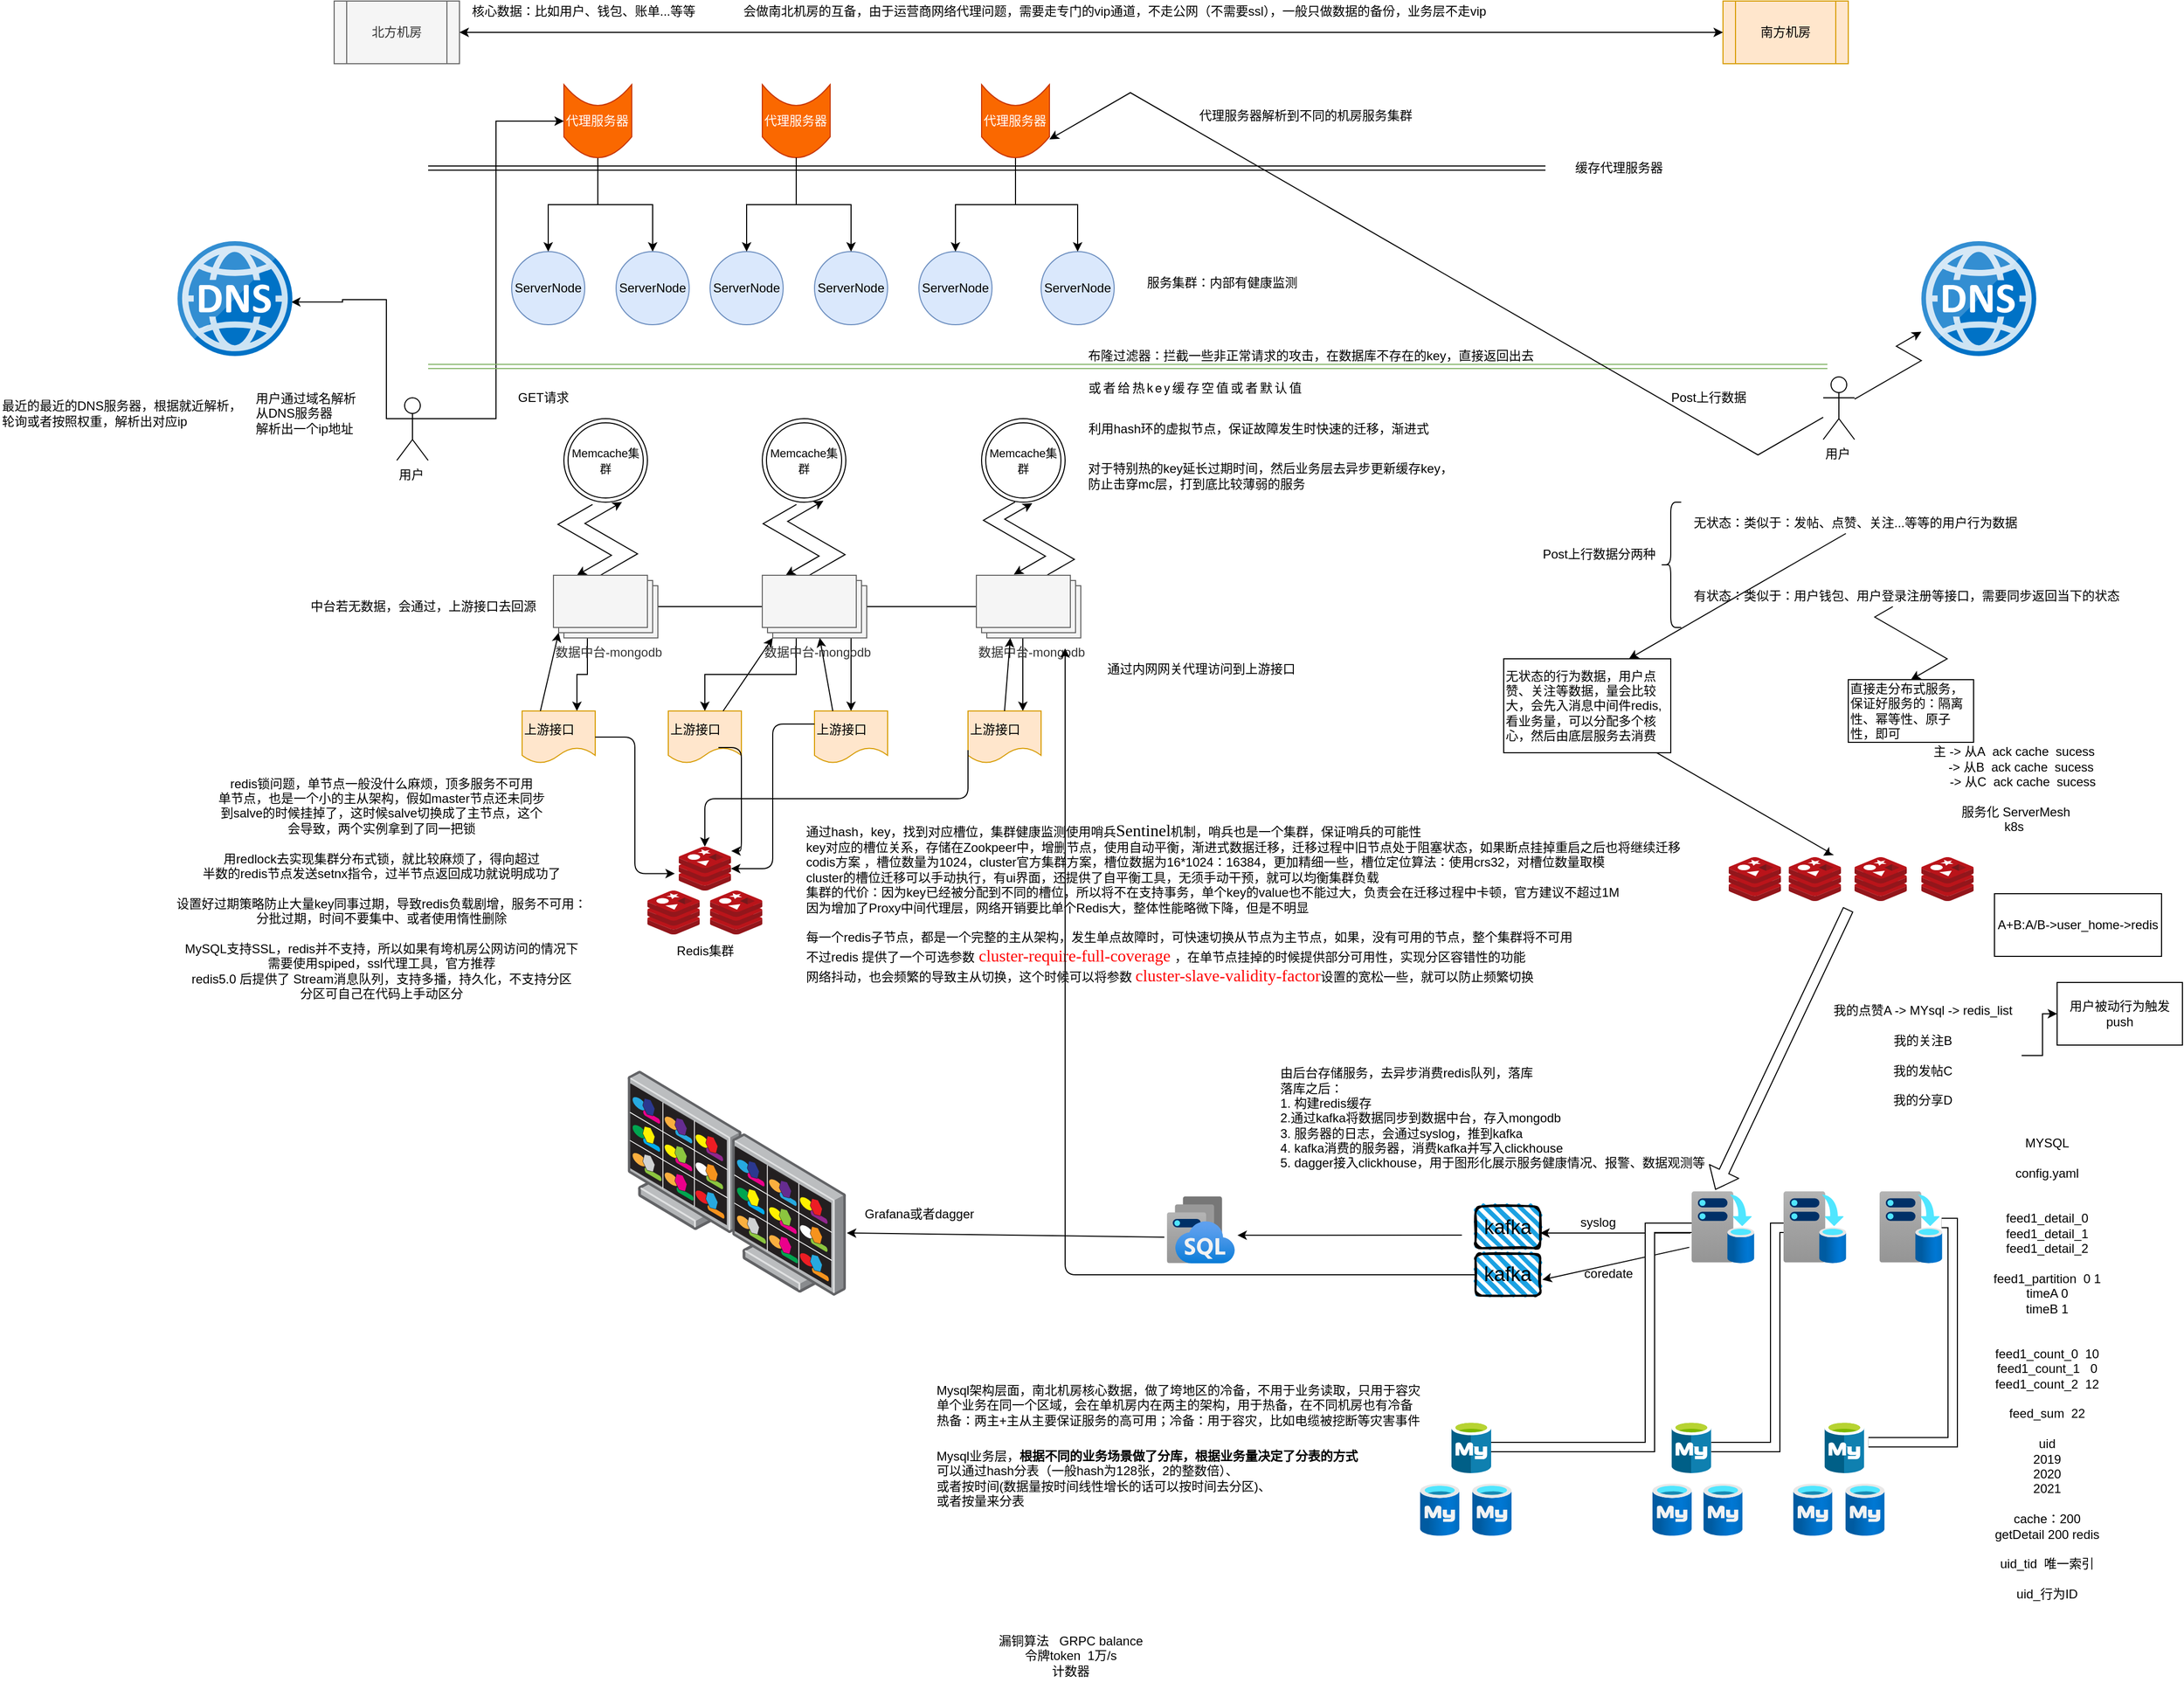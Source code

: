 <mxfile version="14.6.3" type="github">
  <diagram id="9dMJemvoK3SUcXrxnUzU" name="Page-1">
    <mxGraphModel dx="4103" dy="1596" grid="1" gridSize="10" guides="1" tooltips="1" connect="1" arrows="1" fold="1" page="1" pageScale="1" pageWidth="827" pageHeight="1169" math="0" shadow="0">
      <root>
        <mxCell id="0" />
        <mxCell id="1" parent="0" />
        <mxCell id="db7fz8IDNrDX2FohNWl7-6" value="ServerNode" style="ellipse;whiteSpace=wrap;html=1;aspect=fixed;fillColor=#dae8fc;strokeColor=#6c8ebf;" parent="1" vertex="1">
          <mxGeometry x="557" y="380" width="70" height="70" as="geometry" />
        </mxCell>
        <mxCell id="db7fz8IDNrDX2FohNWl7-3" value="南方机房" style="shape=process;whiteSpace=wrap;html=1;backgroundOutline=1;fillColor=#ffe6cc;strokeColor=#d79b00;" parent="1" vertex="1">
          <mxGeometry x="1210" y="140" width="120" height="60" as="geometry" />
        </mxCell>
        <mxCell id="db7fz8IDNrDX2FohNWl7-4" value="北方机房" style="shape=process;whiteSpace=wrap;html=1;backgroundOutline=1;fillColor=#f5f5f5;strokeColor=#666666;fontColor=#333333;" parent="1" vertex="1">
          <mxGeometry x="-120" y="140" width="120" height="60" as="geometry" />
        </mxCell>
        <mxCell id="db7fz8IDNrDX2FohNWl7-8" value="ServerNode" style="ellipse;whiteSpace=wrap;html=1;aspect=fixed;fillColor=#dae8fc;strokeColor=#6c8ebf;" parent="1" vertex="1">
          <mxGeometry x="440" y="380" width="70" height="70" as="geometry" />
        </mxCell>
        <mxCell id="db7fz8IDNrDX2FohNWl7-9" value="ServerNode" style="ellipse;whiteSpace=wrap;html=1;aspect=fixed;fillColor=#dae8fc;strokeColor=#6c8ebf;" parent="1" vertex="1">
          <mxGeometry x="340" y="380" width="70" height="70" as="geometry" />
        </mxCell>
        <mxCell id="db7fz8IDNrDX2FohNWl7-10" value="ServerNode" style="ellipse;whiteSpace=wrap;html=1;aspect=fixed;fillColor=#dae8fc;strokeColor=#6c8ebf;" parent="1" vertex="1">
          <mxGeometry x="240" y="380" width="70" height="70" as="geometry" />
        </mxCell>
        <mxCell id="db7fz8IDNrDX2FohNWl7-11" value="" style="endArrow=classic;startArrow=classic;html=1;exitX=1;exitY=0.5;exitDx=0;exitDy=0;" parent="1" source="db7fz8IDNrDX2FohNWl7-4" target="db7fz8IDNrDX2FohNWl7-3" edge="1">
          <mxGeometry width="50" height="50" relative="1" as="geometry">
            <mxPoint x="270" y="410" as="sourcePoint" />
            <mxPoint x="320" y="360" as="targetPoint" />
          </mxGeometry>
        </mxCell>
        <mxCell id="db7fz8IDNrDX2FohNWl7-12" value="核心数据：比如用户、钱包、账单...等等" style="text;html=1;align=left;verticalAlign=middle;resizable=0;points=[];autosize=1;" parent="1" vertex="1">
          <mxGeometry x="10" y="140" width="230" height="20" as="geometry" />
        </mxCell>
        <mxCell id="db7fz8IDNrDX2FohNWl7-13" value="会做南北机房的互备，由于运营商网络代理问题，需要走专门的vip通道，不走公网（不需要ssl），一般只做数据的备份，业务层不走vip" style="text;html=1;align=left;verticalAlign=middle;resizable=0;points=[];autosize=1;" parent="1" vertex="1">
          <mxGeometry x="270" y="140" width="730" height="20" as="geometry" />
        </mxCell>
        <mxCell id="db7fz8IDNrDX2FohNWl7-31" value="" style="edgeStyle=orthogonalEdgeStyle;rounded=0;orthogonalLoop=1;jettySize=auto;html=1;entryX=0.5;entryY=0;entryDx=0;entryDy=0;exitX=1;exitY=0.333;exitDx=0;exitDy=0;exitPerimeter=0;" parent="1" source="db7fz8IDNrDX2FohNWl7-15" target="db7fz8IDNrDX2FohNWl7-27" edge="1">
          <mxGeometry relative="1" as="geometry">
            <mxPoint x="-20" y="490" as="targetPoint" />
          </mxGeometry>
        </mxCell>
        <mxCell id="db7fz8IDNrDX2FohNWl7-32" value="" style="edgeStyle=orthogonalEdgeStyle;rounded=0;orthogonalLoop=1;jettySize=auto;html=1;entryX=0.989;entryY=0.53;entryDx=0;entryDy=0;entryPerimeter=0;exitX=0;exitY=0.333;exitDx=0;exitDy=0;exitPerimeter=0;" parent="1" source="db7fz8IDNrDX2FohNWl7-15" target="db7fz8IDNrDX2FohNWl7-112" edge="1">
          <mxGeometry relative="1" as="geometry">
            <mxPoint x="-91.47" y="426.24" as="targetPoint" />
            <Array as="points">
              <mxPoint x="-70" y="540" />
              <mxPoint x="-70" y="426" />
              <mxPoint x="-112" y="426" />
            </Array>
          </mxGeometry>
        </mxCell>
        <mxCell id="db7fz8IDNrDX2FohNWl7-15" value="用户" style="shape=umlActor;verticalLabelPosition=bottom;verticalAlign=top;html=1;outlineConnect=0;align=left;" parent="1" vertex="1">
          <mxGeometry x="-60" y="520" width="30" height="60" as="geometry" />
        </mxCell>
        <mxCell id="db7fz8IDNrDX2FohNWl7-23" value="用户通过域名解析&lt;br&gt;从DNS服务器&lt;br&gt;解析出一个ip地址" style="text;html=1;align=left;verticalAlign=middle;resizable=0;points=[];autosize=1;" parent="1" vertex="1">
          <mxGeometry x="-197" y="510" width="110" height="50" as="geometry" />
        </mxCell>
        <mxCell id="db7fz8IDNrDX2FohNWl7-25" value="ServerNode" style="ellipse;whiteSpace=wrap;html=1;aspect=fixed;fillColor=#dae8fc;strokeColor=#6c8ebf;" parent="1" vertex="1">
          <mxGeometry x="50" y="380" width="70" height="70" as="geometry" />
        </mxCell>
        <mxCell id="db7fz8IDNrDX2FohNWl7-26" value="服务集群：内部有健康监测" style="text;html=1;align=center;verticalAlign=middle;resizable=0;points=[];autosize=1;" parent="1" vertex="1">
          <mxGeometry x="650" y="400" width="160" height="20" as="geometry" />
        </mxCell>
        <mxCell id="db7fz8IDNrDX2FohNWl7-56" value="" style="edgeStyle=orthogonalEdgeStyle;rounded=0;orthogonalLoop=1;jettySize=auto;html=1;" parent="1" source="db7fz8IDNrDX2FohNWl7-27" target="db7fz8IDNrDX2FohNWl7-25" edge="1">
          <mxGeometry relative="1" as="geometry" />
        </mxCell>
        <mxCell id="db7fz8IDNrDX2FohNWl7-57" style="edgeStyle=orthogonalEdgeStyle;rounded=0;orthogonalLoop=1;jettySize=auto;html=1;entryX=0.5;entryY=0;entryDx=0;entryDy=0;" parent="1" source="db7fz8IDNrDX2FohNWl7-27" target="db7fz8IDNrDX2FohNWl7-24" edge="1">
          <mxGeometry relative="1" as="geometry" />
        </mxCell>
        <mxCell id="db7fz8IDNrDX2FohNWl7-27" value="代理服务器" style="shape=dataStorage;whiteSpace=wrap;html=1;fixedSize=1;align=left;direction=north;fillColor=#fa6800;strokeColor=#C73500;fontColor=#ffffff;" parent="1" vertex="1">
          <mxGeometry x="100" y="220" width="65" height="70" as="geometry" />
        </mxCell>
        <mxCell id="db7fz8IDNrDX2FohNWl7-42" value="" style="edgeStyle=orthogonalEdgeStyle;rounded=0;orthogonalLoop=1;jettySize=auto;html=1;" parent="1" source="db7fz8IDNrDX2FohNWl7-29" target="db7fz8IDNrDX2FohNWl7-10" edge="1">
          <mxGeometry relative="1" as="geometry">
            <mxPoint x="255" y="340" as="targetPoint" />
          </mxGeometry>
        </mxCell>
        <mxCell id="db7fz8IDNrDX2FohNWl7-29" value="代理服务器" style="shape=dataStorage;whiteSpace=wrap;html=1;fixedSize=1;align=left;direction=north;fillColor=#fa6800;strokeColor=#C73500;fontColor=#ffffff;" parent="1" vertex="1">
          <mxGeometry x="290" y="220" width="65" height="70" as="geometry" />
        </mxCell>
        <mxCell id="db7fz8IDNrDX2FohNWl7-49" value="" style="edgeStyle=orthogonalEdgeStyle;rounded=0;orthogonalLoop=1;jettySize=auto;html=1;" parent="1" source="db7fz8IDNrDX2FohNWl7-30" target="db7fz8IDNrDX2FohNWl7-8" edge="1">
          <mxGeometry relative="1" as="geometry" />
        </mxCell>
        <mxCell id="db7fz8IDNrDX2FohNWl7-51" value="" style="edgeStyle=orthogonalEdgeStyle;rounded=0;orthogonalLoop=1;jettySize=auto;html=1;entryX=0.5;entryY=0;entryDx=0;entryDy=0;" parent="1" source="db7fz8IDNrDX2FohNWl7-30" target="db7fz8IDNrDX2FohNWl7-6" edge="1">
          <mxGeometry relative="1" as="geometry">
            <mxPoint x="530" y="330.0" as="targetPoint" />
          </mxGeometry>
        </mxCell>
        <mxCell id="db7fz8IDNrDX2FohNWl7-30" value="代理服务器" style="shape=dataStorage;whiteSpace=wrap;html=1;fixedSize=1;align=left;direction=north;size=20;fillColor=#fa6800;strokeColor=#C73500;fontColor=#ffffff;" parent="1" vertex="1">
          <mxGeometry x="500" y="220" width="65" height="70" as="geometry" />
        </mxCell>
        <mxCell id="db7fz8IDNrDX2FohNWl7-34" value="代理服务器解析到不同的机房服务集群" style="text;html=1;align=center;verticalAlign=middle;resizable=0;points=[];autosize=1;" parent="1" vertex="1">
          <mxGeometry x="700" y="240" width="220" height="20" as="geometry" />
        </mxCell>
        <mxCell id="db7fz8IDNrDX2FohNWl7-24" value="ServerNode" style="ellipse;whiteSpace=wrap;html=1;aspect=fixed;fillColor=#dae8fc;strokeColor=#6c8ebf;" parent="1" vertex="1">
          <mxGeometry x="150" y="380" width="70" height="70" as="geometry" />
        </mxCell>
        <mxCell id="db7fz8IDNrDX2FohNWl7-43" value="" style="edgeStyle=orthogonalEdgeStyle;rounded=0;orthogonalLoop=1;jettySize=auto;html=1;exitX=0;exitY=0.5;exitDx=0;exitDy=0;" parent="1" source="db7fz8IDNrDX2FohNWl7-29" target="db7fz8IDNrDX2FohNWl7-9" edge="1">
          <mxGeometry relative="1" as="geometry">
            <mxPoint x="292.589" y="310" as="sourcePoint" />
            <mxPoint x="282.5" y="420.0" as="targetPoint" />
          </mxGeometry>
        </mxCell>
        <mxCell id="db7fz8IDNrDX2FohNWl7-59" value="" style="shape=link;html=1;" parent="1" edge="1">
          <mxGeometry width="100" relative="1" as="geometry">
            <mxPoint x="-30" y="300" as="sourcePoint" />
            <mxPoint x="1040" y="300" as="targetPoint" />
          </mxGeometry>
        </mxCell>
        <mxCell id="db7fz8IDNrDX2FohNWl7-60" value="缓存代理服务器" style="text;html=1;align=center;verticalAlign=middle;resizable=0;points=[];autosize=1;" parent="1" vertex="1">
          <mxGeometry x="1060" y="290" width="100" height="20" as="geometry" />
        </mxCell>
        <mxCell id="db7fz8IDNrDX2FohNWl7-213" value="" style="edgeStyle=isometricEdgeStyle;rounded=0;orthogonalLoop=1;jettySize=auto;html=1;entryX=0;entryY=0;entryDx=22.5;entryDy=0;entryPerimeter=0;exitX=0.343;exitY=1.027;exitDx=0;exitDy=0;exitPerimeter=0;" parent="1" source="db7fz8IDNrDX2FohNWl7-64" target="db7fz8IDNrDX2FohNWl7-73" edge="1">
          <mxGeometry relative="1" as="geometry" />
        </mxCell>
        <mxCell id="db7fz8IDNrDX2FohNWl7-64" value="&lt;font style=&quot;font-size: 11px&quot;&gt;Memcache集群&lt;/font&gt;" style="ellipse;shape=doubleEllipse;whiteSpace=wrap;html=1;aspect=fixed;align=center;" parent="1" vertex="1">
          <mxGeometry x="100" y="540" width="80" height="80" as="geometry" />
        </mxCell>
        <mxCell id="db7fz8IDNrDX2FohNWl7-65" value="" style="shape=link;html=1;fillColor=#d5e8d4;strokeColor=#82b366;" parent="1" edge="1">
          <mxGeometry width="100" relative="1" as="geometry">
            <mxPoint x="-30" y="490" as="sourcePoint" />
            <mxPoint x="1310" y="490" as="targetPoint" />
          </mxGeometry>
        </mxCell>
        <mxCell id="db7fz8IDNrDX2FohNWl7-66" value="布隆过滤器：拦截一些非正常请求的攻击，在数据库不存在的key，直接返回出去" style="text;html=1;align=center;verticalAlign=middle;resizable=0;points=[];autosize=1;" parent="1" vertex="1">
          <mxGeometry x="595" y="470" width="440" height="20" as="geometry" />
        </mxCell>
        <mxCell id="db7fz8IDNrDX2FohNWl7-214" value="" style="edgeStyle=isometricEdgeStyle;rounded=0;orthogonalLoop=1;jettySize=auto;html=1;entryX=0;entryY=0;entryDx=22.5;entryDy=0;entryPerimeter=0;exitX=0.409;exitY=1.027;exitDx=0;exitDy=0;exitPerimeter=0;" parent="1" source="db7fz8IDNrDX2FohNWl7-68" target="db7fz8IDNrDX2FohNWl7-74" edge="1">
          <mxGeometry relative="1" as="geometry" />
        </mxCell>
        <mxCell id="db7fz8IDNrDX2FohNWl7-68" value="&lt;font style=&quot;font-size: 11px&quot;&gt;Memcache集群&lt;/font&gt;" style="ellipse;shape=doubleEllipse;whiteSpace=wrap;html=1;aspect=fixed;align=center;" parent="1" vertex="1">
          <mxGeometry x="290" y="540" width="80" height="80" as="geometry" />
        </mxCell>
        <mxCell id="db7fz8IDNrDX2FohNWl7-215" value="" style="edgeStyle=isometricEdgeStyle;rounded=0;orthogonalLoop=1;jettySize=auto;html=1;entryX=0.359;entryY=-0.013;entryDx=0;entryDy=0;entryPerimeter=0;exitX=0.401;exitY=0.998;exitDx=0;exitDy=0;exitPerimeter=0;" parent="1" source="db7fz8IDNrDX2FohNWl7-69" target="db7fz8IDNrDX2FohNWl7-75" edge="1">
          <mxGeometry relative="1" as="geometry" />
        </mxCell>
        <mxCell id="db7fz8IDNrDX2FohNWl7-69" value="&lt;font style=&quot;font-size: 11px&quot;&gt;Memcache集群&lt;/font&gt;" style="ellipse;shape=doubleEllipse;whiteSpace=wrap;html=1;aspect=fixed;align=center;" parent="1" vertex="1">
          <mxGeometry x="500" y="540" width="80" height="80" as="geometry" />
        </mxCell>
        <mxCell id="db7fz8IDNrDX2FohNWl7-70" value="利用hash环的虚拟节点，保证故障发生时快速的迁移，渐进式" style="text;html=1;align=center;verticalAlign=middle;resizable=0;points=[];autosize=1;" parent="1" vertex="1">
          <mxGeometry x="595" y="540" width="340" height="20" as="geometry" />
        </mxCell>
        <mxCell id="db7fz8IDNrDX2FohNWl7-71" value="对于特别热的key延长过期时间，然后业务层去异步更新缓存key，&lt;br&gt;防止击穿mc层，打到底比较薄弱的服务" style="text;html=1;align=left;verticalAlign=middle;resizable=0;points=[];autosize=1;" parent="1" vertex="1">
          <mxGeometry x="600" y="580" width="360" height="30" as="geometry" />
        </mxCell>
        <mxCell id="db7fz8IDNrDX2FohNWl7-72" value="GET请求" style="text;html=1;align=center;verticalAlign=middle;resizable=0;points=[];autosize=1;" parent="1" vertex="1">
          <mxGeometry x="50" y="510" width="60" height="20" as="geometry" />
        </mxCell>
        <mxCell id="db7fz8IDNrDX2FohNWl7-78" value="" style="edgeStyle=orthogonalEdgeStyle;rounded=0;orthogonalLoop=1;jettySize=auto;html=1;entryX=0.75;entryY=0;entryDx=0;entryDy=0;" parent="1" source="db7fz8IDNrDX2FohNWl7-73" target="db7fz8IDNrDX2FohNWl7-80" edge="1">
          <mxGeometry relative="1" as="geometry">
            <mxPoint x="140" y="830" as="targetPoint" />
          </mxGeometry>
        </mxCell>
        <mxCell id="db7fz8IDNrDX2FohNWl7-81" value="" style="edgeStyle=orthogonalEdgeStyle;rounded=0;orthogonalLoop=1;jettySize=auto;html=1;entryX=0.75;entryY=0;entryDx=0;entryDy=0;exitX=0;exitY=0;exitDx=32.5;exitDy=60;exitPerimeter=0;" parent="1" source="db7fz8IDNrDX2FohNWl7-73" target="db7fz8IDNrDX2FohNWl7-77" edge="1">
          <mxGeometry relative="1" as="geometry" />
        </mxCell>
        <mxCell id="db7fz8IDNrDX2FohNWl7-82" value="" style="edgeStyle=orthogonalEdgeStyle;rounded=0;orthogonalLoop=1;jettySize=auto;html=1;" parent="1" source="db7fz8IDNrDX2FohNWl7-73" target="db7fz8IDNrDX2FohNWl7-79" edge="1">
          <mxGeometry relative="1" as="geometry" />
        </mxCell>
        <mxCell id="db7fz8IDNrDX2FohNWl7-84" value="" style="edgeStyle=orthogonalEdgeStyle;rounded=0;orthogonalLoop=1;jettySize=auto;html=1;exitX=0;exitY=0;exitDx=32.5;exitDy=60;exitPerimeter=0;" parent="1" source="db7fz8IDNrDX2FohNWl7-74" target="db7fz8IDNrDX2FohNWl7-83" edge="1">
          <mxGeometry relative="1" as="geometry" />
        </mxCell>
        <mxCell id="db7fz8IDNrDX2FohNWl7-216" value="" style="edgeStyle=isometricEdgeStyle;rounded=0;orthogonalLoop=1;jettySize=auto;html=1;entryX=0.696;entryY=0.998;entryDx=0;entryDy=0;entryPerimeter=0;exitX=0;exitY=0;exitDx=45;exitDy=0;exitPerimeter=0;" parent="1" source="db7fz8IDNrDX2FohNWl7-73" target="db7fz8IDNrDX2FohNWl7-64" edge="1">
          <mxGeometry relative="1" as="geometry" />
        </mxCell>
        <mxCell id="db7fz8IDNrDX2FohNWl7-73" value="数据中台-mongodb" style="verticalLabelPosition=bottom;verticalAlign=top;html=1;shape=mxgraph.basic.layered_rect;dx=10;outlineConnect=0;align=left;fillColor=#f5f5f5;strokeColor=#666666;fontColor=#333333;" parent="1" vertex="1">
          <mxGeometry x="90" y="690" width="100" height="60" as="geometry" />
        </mxCell>
        <mxCell id="db7fz8IDNrDX2FohNWl7-217" value="" style="edgeStyle=isometricEdgeStyle;rounded=0;orthogonalLoop=1;jettySize=auto;html=1;exitX=0;exitY=0;exitDx=45;exitDy=0;exitPerimeter=0;entryX=0.732;entryY=0.983;entryDx=0;entryDy=0;entryPerimeter=0;" parent="1" source="db7fz8IDNrDX2FohNWl7-74" target="db7fz8IDNrDX2FohNWl7-68" edge="1">
          <mxGeometry relative="1" as="geometry" />
        </mxCell>
        <mxCell id="db7fz8IDNrDX2FohNWl7-74" value="数据中台-mongodb" style="verticalLabelPosition=bottom;verticalAlign=top;html=1;shape=mxgraph.basic.layered_rect;dx=10;outlineConnect=0;align=left;fillColor=#f5f5f5;strokeColor=#666666;fontColor=#333333;" parent="1" vertex="1">
          <mxGeometry x="290" y="690" width="100" height="60" as="geometry" />
        </mxCell>
        <mxCell id="db7fz8IDNrDX2FohNWl7-218" value="" style="edgeStyle=isometricEdgeStyle;rounded=0;orthogonalLoop=1;jettySize=auto;html=1;exitX=0;exitY=0;exitDx=67.5;exitDy=0;exitPerimeter=0;entryX=0.607;entryY=1.013;entryDx=0;entryDy=0;entryPerimeter=0;" parent="1" source="db7fz8IDNrDX2FohNWl7-75" target="db7fz8IDNrDX2FohNWl7-69" edge="1">
          <mxGeometry relative="1" as="geometry" />
        </mxCell>
        <mxCell id="db7fz8IDNrDX2FohNWl7-75" value="数据中台-mongodb" style="verticalLabelPosition=bottom;verticalAlign=top;html=1;shape=mxgraph.basic.layered_rect;dx=10;outlineConnect=0;align=left;fillColor=#f5f5f5;strokeColor=#666666;fontColor=#333333;" parent="1" vertex="1">
          <mxGeometry x="495" y="690" width="100" height="60" as="geometry" />
        </mxCell>
        <mxCell id="db7fz8IDNrDX2FohNWl7-77" value="上游接口" style="shape=document;whiteSpace=wrap;html=1;boundedLbl=1;align=left;fillColor=#ffe6cc;strokeColor=#d79b00;" parent="1" vertex="1">
          <mxGeometry x="60" y="820" width="70" height="50" as="geometry" />
        </mxCell>
        <mxCell id="db7fz8IDNrDX2FohNWl7-79" value="上游接口" style="shape=document;whiteSpace=wrap;html=1;boundedLbl=1;align=left;fillColor=#ffe6cc;strokeColor=#d79b00;" parent="1" vertex="1">
          <mxGeometry x="340" y="820" width="70" height="50" as="geometry" />
        </mxCell>
        <mxCell id="db7fz8IDNrDX2FohNWl7-80" value="上游接口" style="shape=document;whiteSpace=wrap;html=1;boundedLbl=1;align=left;fillColor=#ffe6cc;strokeColor=#d79b00;" parent="1" vertex="1">
          <mxGeometry x="487" y="820" width="70" height="50" as="geometry" />
        </mxCell>
        <mxCell id="db7fz8IDNrDX2FohNWl7-83" value="上游接口" style="shape=document;whiteSpace=wrap;html=1;boundedLbl=1;align=left;fillColor=#ffe6cc;strokeColor=#d79b00;" parent="1" vertex="1">
          <mxGeometry x="200" y="820" width="70" height="50" as="geometry" />
        </mxCell>
        <mxCell id="db7fz8IDNrDX2FohNWl7-85" value="通过内网网关代理访问到上游接口" style="text;html=1;align=center;verticalAlign=middle;resizable=0;points=[];autosize=1;" parent="1" vertex="1">
          <mxGeometry x="610" y="770" width="200" height="20" as="geometry" />
        </mxCell>
        <mxCell id="db7fz8IDNrDX2FohNWl7-91" value="" style="edgeStyle=elbowEdgeStyle;elbow=horizontal;endArrow=classic;html=1;exitX=1;exitY=0.5;exitDx=0;exitDy=0;entryX=-0.075;entryY=0.612;entryDx=0;entryDy=0;entryPerimeter=0;" parent="1" source="db7fz8IDNrDX2FohNWl7-77" target="db7fz8IDNrDX2FohNWl7-101" edge="1">
          <mxGeometry width="50" height="50" relative="1" as="geometry">
            <mxPoint x="310" y="800" as="sourcePoint" />
            <mxPoint x="230" y="990" as="targetPoint" />
          </mxGeometry>
        </mxCell>
        <mxCell id="db7fz8IDNrDX2FohNWl7-92" value="" style="edgeStyle=elbowEdgeStyle;elbow=horizontal;endArrow=classic;html=1;exitX=0.686;exitY=0.7;exitDx=0;exitDy=0;exitPerimeter=0;entryX=1.007;entryY=0.097;entryDx=0;entryDy=0;entryPerimeter=0;" parent="1" source="db7fz8IDNrDX2FohNWl7-83" target="db7fz8IDNrDX2FohNWl7-101" edge="1">
          <mxGeometry width="50" height="50" relative="1" as="geometry">
            <mxPoint x="310" y="800" as="sourcePoint" />
            <mxPoint x="260" y="980" as="targetPoint" />
            <Array as="points">
              <mxPoint x="270" y="990" />
            </Array>
          </mxGeometry>
        </mxCell>
        <mxCell id="db7fz8IDNrDX2FohNWl7-93" value="" style="edgeStyle=elbowEdgeStyle;elbow=horizontal;endArrow=classic;html=1;exitX=0;exitY=0.25;exitDx=0;exitDy=0;" parent="1" source="db7fz8IDNrDX2FohNWl7-79" target="db7fz8IDNrDX2FohNWl7-101" edge="1">
          <mxGeometry width="50" height="50" relative="1" as="geometry">
            <mxPoint x="310" y="800" as="sourcePoint" />
            <mxPoint x="270" y="970" as="targetPoint" />
          </mxGeometry>
        </mxCell>
        <mxCell id="db7fz8IDNrDX2FohNWl7-94" value="" style="edgeStyle=elbowEdgeStyle;elbow=vertical;endArrow=classic;html=1;exitX=0;exitY=0.75;exitDx=0;exitDy=0;" parent="1" source="db7fz8IDNrDX2FohNWl7-80" target="db7fz8IDNrDX2FohNWl7-101" edge="1">
          <mxGeometry width="50" height="50" relative="1" as="geometry">
            <mxPoint x="310" y="800" as="sourcePoint" />
            <mxPoint x="310" y="989" as="targetPoint" />
          </mxGeometry>
        </mxCell>
        <mxCell id="db7fz8IDNrDX2FohNWl7-95" value="通过hash，key，找到对应槽位，集群健康监测使用哨兵&lt;span style=&quot;font-family: &amp;#34;times new roman&amp;#34; ; font-size: 12pt&quot;&gt;Sentinel&lt;/span&gt;机制，哨兵也是一个集群，保证哨兵的可能性&lt;br&gt;key对应的槽位关系，存储在Zookpeer中，增删节点，使用自动平衡，渐进式数据迁移，迁移过程中旧节点处于阻塞状态，如果断点挂掉重启之后也将继续迁移&lt;br&gt;codis方案 ，槽位数量为1024，cluster官方集群方案，槽位数据为16*1024：16384，更加精细一些，槽位定位算法：使用crs32，对槽位数量取模&lt;br&gt;cluster的槽位迁移可以手动执行，有ui界面，还提供了自平衡工具，无须手动干预，就可以均衡集群负载&lt;br&gt;集群的代价：因为key已经被分配到不同的槽位，所以将不在支持事务，单个key的value也不能过大，负责会在迁移过程中卡顿，官方建议不超过1M&lt;br&gt;因为增加了Proxy中间代理层，网络开销要比单个Redis大，整体性能略微下降，但是不明显&lt;br&gt;&lt;br&gt;每一个redis子节点，都是一个完整的主从架构，发生单点故障时，可快速切换从节点为主节点，如果，没有可用的节点，整个集群将不可用&lt;br&gt;&lt;span&gt;不过redis 提供了一个可选参数&lt;/span&gt;&lt;span style=&quot;font-size: 12pt ; font-family: &amp;#34;times new roman&amp;#34; ; color: rgb(255 , 0 , 0)&quot;&gt;&amp;nbsp;cluster-require-full-coverage&amp;nbsp;&lt;/span&gt;&lt;span&gt;，在单节点挂掉的时候提供部分可用性，实现分区容错性的功能&lt;br&gt;&lt;/span&gt;网络抖动，也会频繁的导致主从切换，这个时候可以将参数&amp;nbsp;&lt;span style=&quot;color: rgb(255 , 0 , 0) ; font-family: &amp;#34;times new roman&amp;#34; ; font-size: 12pt&quot;&gt;cluster-slave-validity-factor&lt;/span&gt;设置的宽松一些，就可以防止频繁切换&lt;br&gt;&lt;div class=&quot;page&quot; title=&quot;Page 148&quot;&gt;&lt;div class=&quot;layoutArea&quot;&gt;&lt;div class=&quot;column&quot;&gt;&lt;br&gt;    &lt;/div&gt;&lt;br&gt;   &lt;/div&gt;&lt;br&gt;  &lt;/div&gt;" style="text;html=1;align=left;verticalAlign=middle;resizable=0;points=[];autosize=1;" parent="1" vertex="1">
          <mxGeometry x="330" y="930" width="850" height="190" as="geometry" />
        </mxCell>
        <mxCell id="db7fz8IDNrDX2FohNWl7-98" value="redis锁问题，单节点一般没什么麻烦，顶多服务不可用&lt;br&gt;单节点，也是一个小的主从架构，假如master节点还未同步&lt;br&gt;到salve的时候挂掉了，这时候salve切换成了主节点，这个&lt;br&gt;会导致，两个实例拿到了同一把锁&lt;br&gt;&lt;br&gt;用redlock去实现集群分布式锁，就比较麻烦了，得向超过&lt;br&gt;半数的redis节点发送setnx指令，过半节点返回成功就说明成功了&lt;br&gt;&lt;br&gt;设置好过期策略防止大量key同事过期，导致redis负载剧增，服务不可用：&lt;br&gt;分批过期，时间不要集中、或者使用惰性删除&lt;br&gt;&lt;br&gt;MySQL支持SSL，redis并不支持，所以如果有垮机房公网访问的情况下&lt;br&gt;需要使用spiped，ssl代理工具，官方推荐&lt;br&gt;redis5.0 后提供了 Stream消息队列，支持多播，持久化，不支持分区&lt;br&gt;分区可自己在代码上手动区分" style="text;html=1;align=center;verticalAlign=middle;resizable=0;points=[];autosize=1;" parent="1" vertex="1">
          <mxGeometry x="-280" y="880" width="410" height="220" as="geometry" />
        </mxCell>
        <mxCell id="db7fz8IDNrDX2FohNWl7-100" value="&lt;span style=&quot;font-family: &amp;#34;helvetica neue&amp;#34; , &amp;#34;helvetica&amp;#34; , &amp;#34;hiragino sans gb&amp;#34; , &amp;#34;microsoft yahei&amp;#34; , &amp;#34;arial&amp;#34; , sans-serif ; letter-spacing: 2px ; text-align: left ; word-spacing: 2px ; background-color: rgb(255 , 255 , 255)&quot;&gt;&lt;font style=&quot;font-size: 12px&quot;&gt;或者给热key缓存空值或者默认值&lt;/font&gt;&lt;/span&gt;" style="text;html=1;align=center;verticalAlign=middle;resizable=0;points=[];autosize=1;" parent="1" vertex="1">
          <mxGeometry x="595" y="500" width="220" height="20" as="geometry" />
        </mxCell>
        <mxCell id="db7fz8IDNrDX2FohNWl7-101" value="" style="aspect=fixed;html=1;points=[];align=center;image;fontSize=12;image=img/lib/mscae/Cache_Redis_Product.svg;" parent="1" vertex="1">
          <mxGeometry x="210" y="950" width="50" height="42" as="geometry" />
        </mxCell>
        <mxCell id="db7fz8IDNrDX2FohNWl7-102" value="" style="aspect=fixed;html=1;points=[];align=center;image;fontSize=12;image=img/lib/mscae/Cache_Redis_Product.svg;" parent="1" vertex="1">
          <mxGeometry x="180" y="992" width="50" height="42" as="geometry" />
        </mxCell>
        <mxCell id="db7fz8IDNrDX2FohNWl7-103" value="" style="aspect=fixed;html=1;points=[];align=center;image;fontSize=12;image=img/lib/mscae/Cache_Redis_Product.svg;" parent="1" vertex="1">
          <mxGeometry x="240" y="992" width="50" height="42" as="geometry" />
        </mxCell>
        <mxCell id="db7fz8IDNrDX2FohNWl7-104" value="Redis集群&lt;br&gt;" style="text;html=1;align=center;verticalAlign=middle;resizable=0;points=[];autosize=1;" parent="1" vertex="1">
          <mxGeometry x="200" y="1040" width="70" height="20" as="geometry" />
        </mxCell>
        <mxCell id="db7fz8IDNrDX2FohNWl7-112" value="" style="aspect=fixed;html=1;points=[];align=center;image;fontSize=12;image=img/lib/mscae/DNS.svg;" parent="1" vertex="1">
          <mxGeometry x="-270" y="370" width="110" height="110" as="geometry" />
        </mxCell>
        <mxCell id="db7fz8IDNrDX2FohNWl7-113" value="最近的最近的DNS服务器，根据就近解析，&lt;br&gt;轮询或者按照权重，解析出对应ip" style="text;html=1;align=left;verticalAlign=middle;resizable=0;points=[];autosize=1;" parent="1" vertex="1">
          <mxGeometry x="-440" y="520" width="240" height="30" as="geometry" />
        </mxCell>
        <mxCell id="db7fz8IDNrDX2FohNWl7-143" value="" style="aspect=fixed;html=1;points=[];align=center;image;fontSize=12;image=img/lib/mscae/Azure_Database_for_MySQL_servers.svg;" parent="1" vertex="1">
          <mxGeometry x="950" y="1500" width="38" height="50" as="geometry" />
        </mxCell>
        <mxCell id="db7fz8IDNrDX2FohNWl7-144" value="" style="aspect=fixed;html=1;points=[];align=center;image;fontSize=12;image=img/lib/azure2/databases/Azure_Database_MySQL_Server.svg;" parent="1" vertex="1">
          <mxGeometry x="920" y="1560" width="37.5" height="50" as="geometry" />
        </mxCell>
        <mxCell id="db7fz8IDNrDX2FohNWl7-153" value="" style="edgeStyle=isometricEdgeStyle;rounded=0;orthogonalLoop=1;jettySize=auto;html=1;" parent="1" source="db7fz8IDNrDX2FohNWl7-151" target="db7fz8IDNrDX2FohNWl7-152" edge="1">
          <mxGeometry relative="1" as="geometry" />
        </mxCell>
        <mxCell id="db7fz8IDNrDX2FohNWl7-156" value="" style="edgeStyle=isometricEdgeStyle;rounded=0;orthogonalLoop=1;jettySize=auto;html=1;entryX=0.25;entryY=1;entryDx=0;entryDy=0;" parent="1" source="db7fz8IDNrDX2FohNWl7-151" target="db7fz8IDNrDX2FohNWl7-30" edge="1">
          <mxGeometry relative="1" as="geometry" />
        </mxCell>
        <mxCell id="db7fz8IDNrDX2FohNWl7-151" value="用户" style="shape=umlActor;verticalLabelPosition=bottom;verticalAlign=top;html=1;outlineConnect=0;align=left;" parent="1" vertex="1">
          <mxGeometry x="1306" y="500" width="30" height="60" as="geometry" />
        </mxCell>
        <mxCell id="db7fz8IDNrDX2FohNWl7-152" value="" style="aspect=fixed;html=1;points=[];align=center;image;fontSize=12;image=img/lib/mscae/DNS.svg;" parent="1" vertex="1">
          <mxGeometry x="1400" y="370" width="110" height="110" as="geometry" />
        </mxCell>
        <mxCell id="db7fz8IDNrDX2FohNWl7-154" value="Post上行数据" style="text;html=1;align=center;verticalAlign=middle;resizable=0;points=[];autosize=1;" parent="1" vertex="1">
          <mxGeometry x="1151" y="510" width="90" height="20" as="geometry" />
        </mxCell>
        <mxCell id="db7fz8IDNrDX2FohNWl7-157" value="Post上行数据分两种" style="text;html=1;align=center;verticalAlign=middle;resizable=0;points=[];autosize=1;" parent="1" vertex="1">
          <mxGeometry x="1031" y="660" width="120" height="20" as="geometry" />
        </mxCell>
        <mxCell id="db7fz8IDNrDX2FohNWl7-158" value="" style="shape=curlyBracket;whiteSpace=wrap;html=1;rounded=1;align=left;size=0.5;" parent="1" vertex="1">
          <mxGeometry x="1150" y="620" width="20" height="120" as="geometry" />
        </mxCell>
        <mxCell id="db7fz8IDNrDX2FohNWl7-167" value="" style="edgeStyle=isometricEdgeStyle;rounded=0;orthogonalLoop=1;jettySize=auto;html=1;entryX=0.75;entryY=0;entryDx=0;entryDy=0;" parent="1" source="db7fz8IDNrDX2FohNWl7-160" target="db7fz8IDNrDX2FohNWl7-165" edge="1">
          <mxGeometry relative="1" as="geometry" />
        </mxCell>
        <mxCell id="db7fz8IDNrDX2FohNWl7-160" value="无状态：类似于：发帖、点赞、关注...等等的用户行为数据" style="text;html=1;align=left;verticalAlign=middle;resizable=0;points=[];autosize=1;" parent="1" vertex="1">
          <mxGeometry x="1180" y="630" width="330" height="20" as="geometry" />
        </mxCell>
        <mxCell id="db7fz8IDNrDX2FohNWl7-168" value="" style="edgeStyle=isometricEdgeStyle;rounded=0;orthogonalLoop=1;jettySize=auto;html=1;entryX=0.5;entryY=0;entryDx=0;entryDy=0;" parent="1" source="db7fz8IDNrDX2FohNWl7-161" target="db7fz8IDNrDX2FohNWl7-162" edge="1">
          <mxGeometry relative="1" as="geometry" />
        </mxCell>
        <mxCell id="db7fz8IDNrDX2FohNWl7-161" value="有状态：类似于：用户钱包、用户登录注册等接口，需要同步返回当下的状态" style="text;html=1;align=left;verticalAlign=middle;resizable=0;points=[];autosize=1;" parent="1" vertex="1">
          <mxGeometry x="1180" y="700" width="420" height="20" as="geometry" />
        </mxCell>
        <mxCell id="db7fz8IDNrDX2FohNWl7-162" value="直接走分布式服务，保证好服务的：隔离性、幂等性、原子性，即可" style="whiteSpace=wrap;html=1;align=left;" parent="1" vertex="1">
          <mxGeometry x="1330" y="790" width="120" height="60" as="geometry" />
        </mxCell>
        <mxCell id="db7fz8IDNrDX2FohNWl7-173" value="" style="edgeStyle=isometricEdgeStyle;rounded=0;orthogonalLoop=1;jettySize=auto;html=1;entryX=0.66;entryY=-0.032;entryDx=0;entryDy=0;entryPerimeter=0;" parent="1" source="db7fz8IDNrDX2FohNWl7-165" target="db7fz8IDNrDX2FohNWl7-170" edge="1">
          <mxGeometry relative="1" as="geometry" />
        </mxCell>
        <mxCell id="db7fz8IDNrDX2FohNWl7-165" value="无状态的行为数据，用户点赞、关注等数据，量会比较大，会先入消息中间件redis,&lt;br&gt;看业务量，可以分配多个核心，然后由底层服务去消费" style="whiteSpace=wrap;html=1;align=left;" parent="1" vertex="1">
          <mxGeometry x="1000" y="770" width="160" height="90" as="geometry" />
        </mxCell>
        <mxCell id="db7fz8IDNrDX2FohNWl7-169" value="" style="aspect=fixed;html=1;points=[];align=center;image;fontSize=12;image=img/lib/mscae/Cache_Redis_Product.svg;" parent="1" vertex="1">
          <mxGeometry x="1215.5" y="960" width="50" height="42" as="geometry" />
        </mxCell>
        <mxCell id="db7fz8IDNrDX2FohNWl7-170" value="" style="aspect=fixed;html=1;points=[];align=center;image;fontSize=12;image=img/lib/mscae/Cache_Redis_Product.svg;" parent="1" vertex="1">
          <mxGeometry x="1273" y="960" width="50" height="42" as="geometry" />
        </mxCell>
        <mxCell id="db7fz8IDNrDX2FohNWl7-171" value="" style="aspect=fixed;html=1;points=[];align=center;image;fontSize=12;image=img/lib/mscae/Cache_Redis_Product.svg;" parent="1" vertex="1">
          <mxGeometry x="1336" y="960" width="50" height="42" as="geometry" />
        </mxCell>
        <mxCell id="db7fz8IDNrDX2FohNWl7-172" value="" style="aspect=fixed;html=1;points=[];align=center;image;fontSize=12;image=img/lib/mscae/Cache_Redis_Product.svg;" parent="1" vertex="1">
          <mxGeometry x="1400" y="960" width="50" height="42" as="geometry" />
        </mxCell>
        <mxCell id="db7fz8IDNrDX2FohNWl7-176" value="" style="shape=flexArrow;endArrow=classic;html=1;entryX=0.378;entryY=-0.019;entryDx=0;entryDy=0;entryPerimeter=0;" parent="1" target="db7fz8IDNrDX2FohNWl7-178" edge="1">
          <mxGeometry width="50" height="50" relative="1" as="geometry">
            <mxPoint x="1330" y="1010" as="sourcePoint" />
            <mxPoint x="1130" y="1089" as="targetPoint" />
            <Array as="points" />
          </mxGeometry>
        </mxCell>
        <mxCell id="db7fz8IDNrDX2FohNWl7-177" value="&lt;div style=&quot;text-align: left&quot;&gt;&lt;span&gt;由后台存储服务，去异步消费redis队列，落库&lt;/span&gt;&lt;/div&gt;&lt;div style=&quot;text-align: left&quot;&gt;&lt;span&gt;落库之后：&lt;/span&gt;&lt;/div&gt;&lt;div style=&quot;text-align: left&quot;&gt;&lt;span&gt;1. 构建redis缓存&lt;/span&gt;&lt;/div&gt;&lt;div style=&quot;text-align: left&quot;&gt;&lt;span&gt;2.通过kafka将数据同步到数据中台，存入mongodb&lt;/span&gt;&lt;/div&gt;&lt;div style=&quot;text-align: left&quot;&gt;&lt;span&gt;3. 服务器的日志，会通过syslog，推到kafka&lt;/span&gt;&lt;/div&gt;&lt;div style=&quot;text-align: left&quot;&gt;&lt;span&gt;4. kafka消费的服务器，消费kafka并写入clickhouse&lt;/span&gt;&lt;/div&gt;&lt;div style=&quot;text-align: left&quot;&gt;&lt;span&gt;5. dagger接入clickhouse，用于图形化展示服务健康情况、报警、数据观测等&lt;/span&gt;&lt;/div&gt;" style="text;html=1;align=center;verticalAlign=middle;resizable=0;points=[];autosize=1;" parent="1" vertex="1">
          <mxGeometry x="778.75" y="1160" width="420" height="100" as="geometry" />
        </mxCell>
        <mxCell id="db7fz8IDNrDX2FohNWl7-178" value="" style="aspect=fixed;html=1;points=[];align=center;image;fontSize=12;image=img/lib/azure2/azure_stack/Infrastructure_Backup.svg;" parent="1" vertex="1">
          <mxGeometry x="1180" y="1280" width="60" height="69" as="geometry" />
        </mxCell>
        <mxCell id="db7fz8IDNrDX2FohNWl7-179" value="" style="aspect=fixed;html=1;points=[];align=center;image;fontSize=12;image=img/lib/azure2/azure_stack/Infrastructure_Backup.svg;" parent="1" vertex="1">
          <mxGeometry x="1360" y="1280" width="60" height="69" as="geometry" />
        </mxCell>
        <mxCell id="db7fz8IDNrDX2FohNWl7-180" value="" style="aspect=fixed;html=1;points=[];align=center;image;fontSize=12;image=img/lib/azure2/azure_stack/Infrastructure_Backup.svg;" parent="1" vertex="1">
          <mxGeometry x="1268" y="1280" width="60" height="69" as="geometry" />
        </mxCell>
        <mxCell id="db7fz8IDNrDX2FohNWl7-192" value="" style="aspect=fixed;html=1;points=[];align=center;image;fontSize=12;image=img/lib/azure2/databases/Azure_Database_MySQL_Server.svg;" parent="1" vertex="1">
          <mxGeometry x="970" y="1560" width="37.5" height="50" as="geometry" />
        </mxCell>
        <mxCell id="db7fz8IDNrDX2FohNWl7-193" value="" style="aspect=fixed;html=1;points=[];align=center;image;fontSize=12;image=img/lib/mscae/Azure_Database_for_MySQL_servers.svg;" parent="1" vertex="1">
          <mxGeometry x="1160.75" y="1500" width="38" height="50" as="geometry" />
        </mxCell>
        <mxCell id="db7fz8IDNrDX2FohNWl7-194" value="" style="aspect=fixed;html=1;points=[];align=center;image;fontSize=12;image=img/lib/azure2/databases/Azure_Database_MySQL_Server.svg;" parent="1" vertex="1">
          <mxGeometry x="1142.5" y="1560" width="37.5" height="50" as="geometry" />
        </mxCell>
        <mxCell id="db7fz8IDNrDX2FohNWl7-195" value="" style="aspect=fixed;html=1;points=[];align=center;image;fontSize=12;image=img/lib/azure2/databases/Azure_Database_MySQL_Server.svg;" parent="1" vertex="1">
          <mxGeometry x="1191.25" y="1560" width="37.5" height="50" as="geometry" />
        </mxCell>
        <mxCell id="db7fz8IDNrDX2FohNWl7-196" value="" style="aspect=fixed;html=1;points=[];align=center;image;fontSize=12;image=img/lib/mscae/Azure_Database_for_MySQL_servers.svg;" parent="1" vertex="1">
          <mxGeometry x="1307.25" y="1500" width="38" height="50" as="geometry" />
        </mxCell>
        <mxCell id="db7fz8IDNrDX2FohNWl7-197" value="" style="aspect=fixed;html=1;points=[];align=center;image;fontSize=12;image=img/lib/azure2/databases/Azure_Database_MySQL_Server.svg;" parent="1" vertex="1">
          <mxGeometry x="1277.25" y="1560" width="37.5" height="50" as="geometry" />
        </mxCell>
        <mxCell id="db7fz8IDNrDX2FohNWl7-198" value="" style="aspect=fixed;html=1;points=[];align=center;image;fontSize=12;image=img/lib/azure2/databases/Azure_Database_MySQL_Server.svg;" parent="1" vertex="1">
          <mxGeometry x="1327.25" y="1560" width="37.5" height="50" as="geometry" />
        </mxCell>
        <mxCell id="db7fz8IDNrDX2FohNWl7-200" value="&lt;font style=&quot;font-size: 19px&quot;&gt;kafka&lt;/font&gt;" style="rounded=1;whiteSpace=wrap;html=1;strokeWidth=2;fillWeight=4;hachureGap=8;hachureAngle=45;fillColor=#1ba1e2;sketch=1;align=center;" parent="1" vertex="1">
          <mxGeometry x="973" y="1294.5" width="62" height="40" as="geometry" />
        </mxCell>
        <mxCell id="db7fz8IDNrDX2FohNWl7-202" value="" style="endArrow=classic;html=1;" parent="1" edge="1">
          <mxGeometry width="50" height="50" relative="1" as="geometry">
            <mxPoint x="1179" y="1320" as="sourcePoint" />
            <mxPoint x="1035" y="1320" as="targetPoint" />
          </mxGeometry>
        </mxCell>
        <mxCell id="db7fz8IDNrDX2FohNWl7-203" value="&lt;font style=&quot;font-size: 19px&quot;&gt;kafka&lt;/font&gt;" style="rounded=1;whiteSpace=wrap;html=1;strokeWidth=2;fillWeight=4;hachureGap=8;hachureAngle=45;fillColor=#1ba1e2;sketch=1;align=center;" parent="1" vertex="1">
          <mxGeometry x="973" y="1340" width="62" height="40" as="geometry" />
        </mxCell>
        <mxCell id="db7fz8IDNrDX2FohNWl7-204" value="syslog" style="text;html=1;align=center;verticalAlign=middle;resizable=0;points=[];autosize=1;" parent="1" vertex="1">
          <mxGeometry x="1065" y="1300" width="50" height="20" as="geometry" />
        </mxCell>
        <mxCell id="db7fz8IDNrDX2FohNWl7-205" value="" style="endArrow=classic;html=1;exitX=-0.037;exitY=0.778;exitDx=0;exitDy=0;exitPerimeter=0;entryX=1.033;entryY=0.618;entryDx=0;entryDy=0;entryPerimeter=0;" parent="1" source="db7fz8IDNrDX2FohNWl7-178" target="db7fz8IDNrDX2FohNWl7-203" edge="1">
          <mxGeometry width="50" height="50" relative="1" as="geometry">
            <mxPoint x="1000" y="1410" as="sourcePoint" />
            <mxPoint x="1050" y="1360" as="targetPoint" />
          </mxGeometry>
        </mxCell>
        <mxCell id="db7fz8IDNrDX2FohNWl7-206" value="coredate" style="text;html=1;align=center;verticalAlign=middle;resizable=0;points=[];autosize=1;" parent="1" vertex="1">
          <mxGeometry x="1070" y="1349" width="60" height="20" as="geometry" />
        </mxCell>
        <mxCell id="db7fz8IDNrDX2FohNWl7-207" value="" style="edgeStyle=segmentEdgeStyle;endArrow=classic;html=1;exitX=0;exitY=0.5;exitDx=0;exitDy=0;entryX=0.85;entryY=1.167;entryDx=0;entryDy=0;entryPerimeter=0;" parent="1" source="db7fz8IDNrDX2FohNWl7-203" target="db7fz8IDNrDX2FohNWl7-75" edge="1">
          <mxGeometry width="50" height="50" relative="1" as="geometry">
            <mxPoint x="650" y="1150" as="sourcePoint" />
            <mxPoint x="700" y="1100" as="targetPoint" />
          </mxGeometry>
        </mxCell>
        <mxCell id="db7fz8IDNrDX2FohNWl7-209" value="" style="aspect=fixed;html=1;points=[];align=center;image;fontSize=12;image=img/lib/azure2/databases/Instance_Pools.svg;" parent="1" vertex="1">
          <mxGeometry x="677.5" y="1285" width="65" height="64" as="geometry" />
        </mxCell>
        <mxCell id="db7fz8IDNrDX2FohNWl7-210" value="" style="endArrow=classic;html=1;entryX=1.039;entryY=0.581;entryDx=0;entryDy=0;entryPerimeter=0;" parent="1" target="db7fz8IDNrDX2FohNWl7-209" edge="1">
          <mxGeometry width="50" height="50" relative="1" as="geometry">
            <mxPoint x="960" y="1322" as="sourcePoint" />
            <mxPoint x="900" y="1510" as="targetPoint" />
          </mxGeometry>
        </mxCell>
        <mxCell id="db7fz8IDNrDX2FohNWl7-211" value="" style="endArrow=classic;html=1;exitX=-0.038;exitY=0.609;exitDx=0;exitDy=0;exitPerimeter=0;entryX=1.009;entryY=0.614;entryDx=0;entryDy=0;entryPerimeter=0;" parent="1" source="db7fz8IDNrDX2FohNWl7-209" target="db7fz8IDNrDX2FohNWl7-208" edge="1">
          <mxGeometry width="50" height="50" relative="1" as="geometry">
            <mxPoint x="340" y="1140" as="sourcePoint" />
            <mxPoint x="390" y="1090" as="targetPoint" />
          </mxGeometry>
        </mxCell>
        <mxCell id="db7fz8IDNrDX2FohNWl7-212" value="Grafana或者dagger" style="text;html=1;align=center;verticalAlign=middle;resizable=0;points=[];autosize=1;" parent="1" vertex="1">
          <mxGeometry x="380" y="1292.25" width="120" height="20" as="geometry" />
        </mxCell>
        <mxCell id="db7fz8IDNrDX2FohNWl7-219" value="中台若无数据，会通过，上游接口去回源" style="text;html=1;align=center;verticalAlign=middle;resizable=0;points=[];autosize=1;" parent="1" vertex="1">
          <mxGeometry x="-150" y="710" width="230" height="20" as="geometry" />
        </mxCell>
        <mxCell id="db7fz8IDNrDX2FohNWl7-221" value="" style="endArrow=classic;html=1;exitX=0.25;exitY=0;exitDx=0;exitDy=0;entryX=0;entryY=0;entryDx=5;entryDy=55;entryPerimeter=0;" parent="1" source="db7fz8IDNrDX2FohNWl7-77" target="db7fz8IDNrDX2FohNWl7-73" edge="1">
          <mxGeometry width="50" height="50" relative="1" as="geometry">
            <mxPoint x="300" y="950" as="sourcePoint" />
            <mxPoint x="350" y="900" as="targetPoint" />
          </mxGeometry>
        </mxCell>
        <mxCell id="db7fz8IDNrDX2FohNWl7-222" value="" style="endArrow=classic;html=1;exitX=0.75;exitY=0;exitDx=0;exitDy=0;entryX=0;entryY=0;entryDx=10;entryDy=60;entryPerimeter=0;" parent="1" source="db7fz8IDNrDX2FohNWl7-83" target="db7fz8IDNrDX2FohNWl7-74" edge="1">
          <mxGeometry width="50" height="50" relative="1" as="geometry">
            <mxPoint x="300" y="950" as="sourcePoint" />
            <mxPoint x="350" y="900" as="targetPoint" />
          </mxGeometry>
        </mxCell>
        <mxCell id="db7fz8IDNrDX2FohNWl7-223" value="" style="endArrow=classic;html=1;entryX=0;entryY=0;entryDx=55;entryDy=60;entryPerimeter=0;exitX=0.25;exitY=0;exitDx=0;exitDy=0;" parent="1" source="db7fz8IDNrDX2FohNWl7-79" target="db7fz8IDNrDX2FohNWl7-74" edge="1">
          <mxGeometry width="50" height="50" relative="1" as="geometry">
            <mxPoint x="300" y="950" as="sourcePoint" />
            <mxPoint x="350" y="900" as="targetPoint" />
          </mxGeometry>
        </mxCell>
        <mxCell id="db7fz8IDNrDX2FohNWl7-224" value="" style="endArrow=classic;html=1;entryX=0;entryY=0;entryDx=32.5;entryDy=60;entryPerimeter=0;exitX=0.5;exitY=0;exitDx=0;exitDy=0;" parent="1" source="db7fz8IDNrDX2FohNWl7-80" target="db7fz8IDNrDX2FohNWl7-75" edge="1">
          <mxGeometry width="50" height="50" relative="1" as="geometry">
            <mxPoint x="300" y="950" as="sourcePoint" />
            <mxPoint x="350" y="900" as="targetPoint" />
          </mxGeometry>
        </mxCell>
        <mxCell id="db7fz8IDNrDX2FohNWl7-225" value="Mysql架构层面，南北机房核心数据，做了垮地区的冷备，不用于业务读取，只用于容灾&lt;br&gt;单个业务在同一个区域，会在单机房内在两主的架构，用于热备，在不同机房也有冷备&lt;br&gt;热备：两主+主从主要保证服务的高可用；冷备：用于容灾，比如电缆被挖断等灾害事件" style="text;html=1;align=left;verticalAlign=middle;resizable=0;points=[];autosize=1;" parent="1" vertex="1">
          <mxGeometry x="455" y="1460" width="480" height="50" as="geometry" />
        </mxCell>
        <mxCell id="db7fz8IDNrDX2FohNWl7-227" value="Mysql业务层，&lt;b&gt;根据不同的业务场景做了分库，根据业务量决定了分表的方式&lt;br&gt;&lt;/b&gt;可以通过hash分表（一般hash为128张，2的整数倍）、&lt;br&gt;或者按时间(数据量按时间线性增长的话可以按时间去分区)、&lt;br&gt;或者按量来分表" style="text;html=1;align=left;verticalAlign=middle;resizable=0;points=[];autosize=1;" parent="1" vertex="1">
          <mxGeometry x="455" y="1525" width="420" height="60" as="geometry" />
        </mxCell>
        <mxCell id="db7fz8IDNrDX2FohNWl7-228" value="" style="shape=filledEdge;rounded=0;fixDash=1;endArrow=none;strokeWidth=10;fillColor=#ffffff;edgeStyle=orthogonalEdgeStyle;" parent="1" source="db7fz8IDNrDX2FohNWl7-193" target="db7fz8IDNrDX2FohNWl7-180" edge="1">
          <mxGeometry width="60" height="40" relative="1" as="geometry">
            <mxPoint x="760" y="1310" as="sourcePoint" />
            <mxPoint x="1220" y="1380" as="targetPoint" />
            <Array as="points">
              <mxPoint x="1260" y="1525" />
              <mxPoint x="1260" y="1315" />
            </Array>
          </mxGeometry>
        </mxCell>
        <mxCell id="db7fz8IDNrDX2FohNWl7-230" value="" style="shape=filledEdge;rounded=0;fixDash=1;endArrow=none;strokeWidth=10;fillColor=#ffffff;edgeStyle=orthogonalEdgeStyle;entryX=0.989;entryY=0.44;entryDx=0;entryDy=0;entryPerimeter=0;exitX=1.107;exitY=0.407;exitDx=0;exitDy=0;exitPerimeter=0;" parent="1" source="db7fz8IDNrDX2FohNWl7-196" target="db7fz8IDNrDX2FohNWl7-179" edge="1">
          <mxGeometry width="60" height="40" relative="1" as="geometry">
            <mxPoint x="760" y="1310" as="sourcePoint" />
            <mxPoint x="820" y="1270" as="targetPoint" />
          </mxGeometry>
        </mxCell>
        <mxCell id="db7fz8IDNrDX2FohNWl7-231" value="" style="shape=filledEdge;rounded=0;fixDash=1;endArrow=none;strokeWidth=10;fillColor=#ffffff;edgeStyle=orthogonalEdgeStyle;" parent="1" source="db7fz8IDNrDX2FohNWl7-143" target="db7fz8IDNrDX2FohNWl7-178" edge="1">
          <mxGeometry width="60" height="40" relative="1" as="geometry">
            <mxPoint x="660" y="1270" as="sourcePoint" />
            <mxPoint x="720" y="1230" as="targetPoint" />
            <Array as="points">
              <mxPoint x="1140" y="1525" />
              <mxPoint x="1140" y="1315" />
            </Array>
          </mxGeometry>
        </mxCell>
        <mxCell id="db7fz8IDNrDX2FohNWl7-232" value="" style="points=[];aspect=fixed;html=1;align=center;shadow=0;dashed=0;image;image=img/lib/allied_telesis/security/DVS_Surveillance_Monitor.svg;" parent="1" vertex="1">
          <mxGeometry x="161.15" y="1164.5" width="108.85" height="155.5" as="geometry" />
        </mxCell>
        <mxCell id="db7fz8IDNrDX2FohNWl7-208" value="" style="points=[];aspect=fixed;html=1;align=center;shadow=0;dashed=0;image;image=img/lib/allied_telesis/security/DVS_Surveillance_Monitor.svg;" parent="1" vertex="1">
          <mxGeometry x="261.15" y="1224.5" width="108.85" height="155.5" as="geometry" />
        </mxCell>
        <mxCell id="TEvlDvFUeNvisnszpDA5-4" value="" style="edgeStyle=orthogonalEdgeStyle;rounded=0;orthogonalLoop=1;jettySize=auto;html=1;" edge="1" parent="1" source="TEvlDvFUeNvisnszpDA5-2" target="TEvlDvFUeNvisnszpDA5-3">
          <mxGeometry relative="1" as="geometry" />
        </mxCell>
        <mxCell id="TEvlDvFUeNvisnszpDA5-2" value="我的点赞A -&amp;gt; MYsql -&amp;gt; redis_list&lt;br&gt;&lt;br&gt;我的关注B&lt;br&gt;&lt;br&gt;我的发帖C&lt;br&gt;&lt;br&gt;我的分享D" style="text;html=1;align=center;verticalAlign=middle;resizable=0;points=[];autosize=1;strokeColor=none;" vertex="1" parent="1">
          <mxGeometry x="1306" y="1100" width="190" height="100" as="geometry" />
        </mxCell>
        <mxCell id="TEvlDvFUeNvisnszpDA5-3" value="用户被动行为触发push" style="whiteSpace=wrap;html=1;" vertex="1" parent="1">
          <mxGeometry x="1530" y="1080" width="120" height="60" as="geometry" />
        </mxCell>
        <mxCell id="TEvlDvFUeNvisnszpDA5-6" value="A+B:A/B-&amp;gt;user_home-&amp;gt;redis" style="whiteSpace=wrap;html=1;" vertex="1" parent="1">
          <mxGeometry x="1470" y="995" width="160" height="60" as="geometry" />
        </mxCell>
        <mxCell id="TEvlDvFUeNvisnszpDA5-7" value="MYSQL&lt;br&gt;&lt;br&gt;config.yaml&lt;br&gt;&lt;br&gt;&lt;br&gt;feed1_detail_0&lt;br&gt;feed1_detail_1&lt;br&gt;feed1_detail_2&lt;br&gt;&lt;br&gt;feed1_partition&amp;nbsp; 0 1 &lt;br&gt;timeA 0&lt;br&gt;timeB 1&lt;br&gt;&lt;br&gt;&lt;br&gt;feed1_count_0&amp;nbsp; 10&lt;br&gt;feed1_count_1&amp;nbsp; &amp;nbsp;0&lt;br&gt;feed1_count_2&amp;nbsp; 12&lt;br&gt;&lt;br&gt;feed_sum&amp;nbsp; 22&lt;br&gt;&lt;br&gt;uid&lt;br&gt;2019 &lt;br&gt;2020&lt;br&gt;2021&lt;br&gt;&lt;br&gt;cache：200&lt;br&gt;getDetail 200 redis&lt;br&gt;&lt;br&gt;uid_tid&amp;nbsp; 唯一索引&lt;br&gt;&lt;br&gt;uid_行为ID" style="text;html=1;align=center;verticalAlign=middle;resizable=0;points=[];autosize=1;strokeColor=none;" vertex="1" parent="1">
          <mxGeometry x="1460" y="1230" width="120" height="440" as="geometry" />
        </mxCell>
        <mxCell id="TEvlDvFUeNvisnszpDA5-12" value="主 -&amp;gt; 从A&amp;nbsp; ack cache&amp;nbsp; sucess&amp;nbsp;&lt;br&gt;&amp;nbsp; &amp;nbsp; -&amp;gt; 从B&amp;nbsp; ack cache&amp;nbsp; sucess&amp;nbsp;&lt;br&gt;&amp;nbsp; &amp;nbsp; -&amp;gt; 从C&amp;nbsp; ack cache&amp;nbsp; sucess&lt;br&gt;&lt;br&gt;服务化 ServerMesh&lt;br&gt;k8s&amp;nbsp;" style="text;html=1;align=center;verticalAlign=middle;resizable=0;points=[];autosize=1;strokeColor=none;" vertex="1" parent="1">
          <mxGeometry x="1405" y="850" width="170" height="90" as="geometry" />
        </mxCell>
        <mxCell id="TEvlDvFUeNvisnszpDA5-13" value="漏铜算法&amp;nbsp; &amp;nbsp;GRPC balance&lt;br&gt;令牌token&amp;nbsp; 1万/s&lt;br&gt;计数器" style="text;html=1;align=center;verticalAlign=middle;resizable=0;points=[];autosize=1;strokeColor=none;" vertex="1" parent="1">
          <mxGeometry x="510" y="1700" width="150" height="50" as="geometry" />
        </mxCell>
      </root>
    </mxGraphModel>
  </diagram>
</mxfile>
